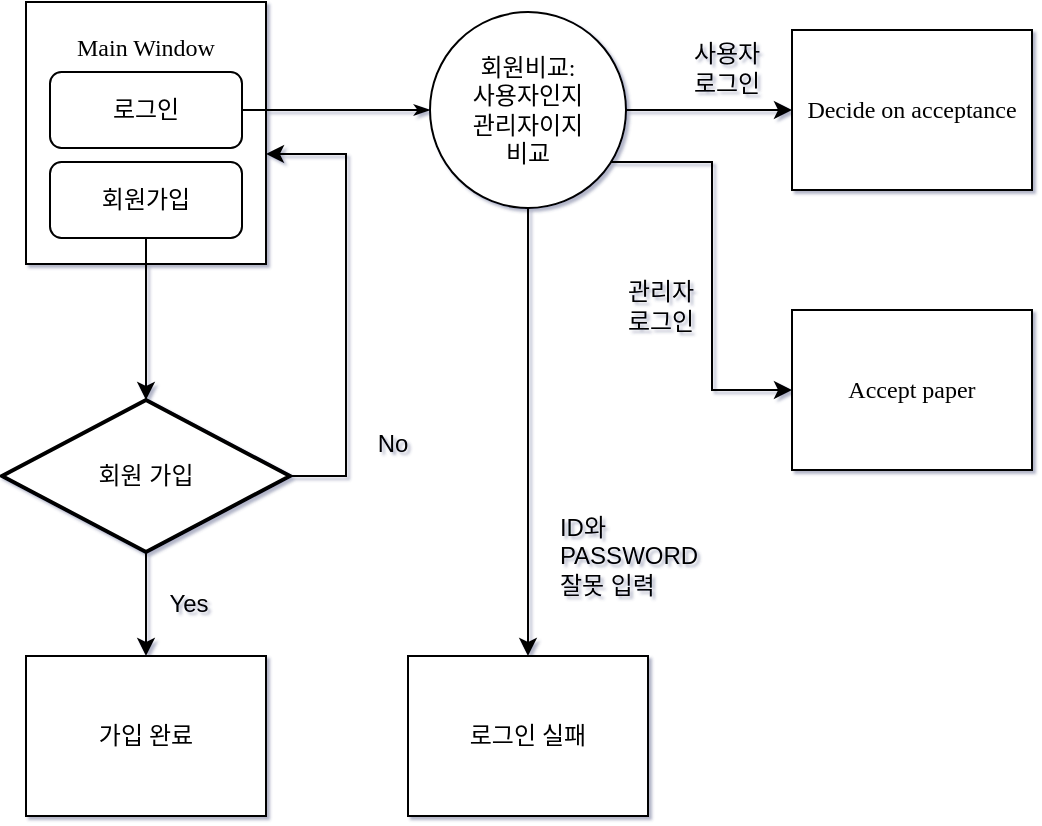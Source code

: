 <mxfile version="20.6.0" type="github">
  <diagram name="Page-1" id="8ce9d11a-91a2-4d17-14d8-a56ed91bf033">
    <mxGraphModel dx="631" dy="669" grid="0" gridSize="10" guides="1" tooltips="1" connect="1" arrows="1" fold="1" page="1" pageScale="1" pageWidth="1100" pageHeight="850" math="0" shadow="1">
      <root>
        <mxCell id="0" />
        <mxCell id="1" parent="0" />
        <mxCell id="17ea667e15c223fc-2" value="Main Window&lt;br&gt;&lt;br&gt;&lt;br&gt;&lt;br&gt;&lt;br&gt;&lt;br&gt;&lt;br&gt;" style="rounded=0;whiteSpace=wrap;html=1;shadow=0;labelBackgroundColor=none;strokeWidth=1;fontFamily=Verdana;fontSize=12;align=center;" parent="1" vertex="1">
          <mxGeometry x="173" y="176" width="120" height="131" as="geometry" />
        </mxCell>
        <mxCell id="17ea667e15c223fc-29" style="edgeStyle=orthogonalEdgeStyle;rounded=0;html=1;labelBackgroundColor=none;startArrow=none;startFill=0;startSize=5;endArrow=classicThin;endFill=1;endSize=5;jettySize=auto;orthogonalLoop=1;strokeWidth=1;fontFamily=Verdana;fontSize=8;" parent="1" source="OvvIX8w5NkYmFeoSIvcE-19" target="17ea667e15c223fc-3" edge="1">
          <mxGeometry relative="1" as="geometry" />
        </mxCell>
        <mxCell id="OvvIX8w5NkYmFeoSIvcE-1" value="" style="edgeStyle=orthogonalEdgeStyle;rounded=0;orthogonalLoop=1;jettySize=auto;html=1;" edge="1" parent="1" source="OvvIX8w5NkYmFeoSIvcE-20" target="tJq79hxkCniUAR50rcdf-1">
          <mxGeometry relative="1" as="geometry" />
        </mxCell>
        <mxCell id="OvvIX8w5NkYmFeoSIvcE-10" value="" style="edgeStyle=orthogonalEdgeStyle;rounded=0;orthogonalLoop=1;jettySize=auto;html=1;" edge="1" parent="1" source="17ea667e15c223fc-3" target="17ea667e15c223fc-8">
          <mxGeometry relative="1" as="geometry">
            <Array as="points">
              <mxPoint x="424" y="450" />
              <mxPoint x="424" y="450" />
            </Array>
          </mxGeometry>
        </mxCell>
        <mxCell id="OvvIX8w5NkYmFeoSIvcE-11" value="" style="edgeStyle=orthogonalEdgeStyle;rounded=0;orthogonalLoop=1;jettySize=auto;html=1;labelBackgroundColor=default;" edge="1" parent="1" source="17ea667e15c223fc-3" target="17ea667e15c223fc-23">
          <mxGeometry relative="1" as="geometry">
            <Array as="points">
              <mxPoint x="516" y="256" />
              <mxPoint x="516" y="370" />
            </Array>
          </mxGeometry>
        </mxCell>
        <mxCell id="OvvIX8w5NkYmFeoSIvcE-12" value="" style="edgeStyle=orthogonalEdgeStyle;rounded=0;orthogonalLoop=1;jettySize=auto;html=1;" edge="1" parent="1" source="17ea667e15c223fc-3" target="17ea667e15c223fc-14">
          <mxGeometry relative="1" as="geometry">
            <Array as="points">
              <mxPoint x="616" y="217" />
            </Array>
          </mxGeometry>
        </mxCell>
        <mxCell id="17ea667e15c223fc-3" value="회원비교:&lt;br&gt;사용자인지&lt;br&gt;관리자이지&lt;br&gt;비교" style="ellipse;whiteSpace=wrap;html=1;rounded=0;shadow=0;labelBackgroundColor=none;strokeWidth=1;fontFamily=Verdana;fontSize=12;align=center;" parent="1" vertex="1">
          <mxGeometry x="375" y="181" width="98" height="98" as="geometry" />
        </mxCell>
        <mxCell id="17ea667e15c223fc-7" value="가입 완료" style="rounded=0;whiteSpace=wrap;html=1;shadow=0;labelBackgroundColor=none;strokeWidth=1;fontFamily=Verdana;fontSize=12;align=center;" parent="1" vertex="1">
          <mxGeometry x="173" y="503" width="120" height="80" as="geometry" />
        </mxCell>
        <mxCell id="17ea667e15c223fc-8" value="로그인 실패" style="rounded=0;whiteSpace=wrap;html=1;shadow=0;labelBackgroundColor=none;strokeWidth=1;fontFamily=Verdana;fontSize=12;align=center;" parent="1" vertex="1">
          <mxGeometry x="364" y="503" width="120" height="80" as="geometry" />
        </mxCell>
        <mxCell id="17ea667e15c223fc-14" value="Decide on acceptance" style="rounded=0;whiteSpace=wrap;html=1;shadow=0;labelBackgroundColor=none;strokeWidth=1;fontFamily=Verdana;fontSize=12;align=center;" parent="1" vertex="1">
          <mxGeometry x="556" y="190" width="120" height="80" as="geometry" />
        </mxCell>
        <mxCell id="17ea667e15c223fc-23" value="Accept paper" style="rounded=0;whiteSpace=wrap;html=1;shadow=0;labelBackgroundColor=none;strokeWidth=1;fontFamily=Verdana;fontSize=12;align=center;" parent="1" vertex="1">
          <mxGeometry x="556" y="330" width="120" height="80" as="geometry" />
        </mxCell>
        <mxCell id="OvvIX8w5NkYmFeoSIvcE-3" value="" style="edgeStyle=orthogonalEdgeStyle;rounded=0;orthogonalLoop=1;jettySize=auto;html=1;" edge="1" parent="1" source="tJq79hxkCniUAR50rcdf-1" target="17ea667e15c223fc-7">
          <mxGeometry relative="1" as="geometry" />
        </mxCell>
        <mxCell id="OvvIX8w5NkYmFeoSIvcE-6" value="" style="edgeStyle=orthogonalEdgeStyle;rounded=0;orthogonalLoop=1;jettySize=auto;html=1;shadow=0;" edge="1" parent="1" source="tJq79hxkCniUAR50rcdf-1" target="17ea667e15c223fc-2">
          <mxGeometry relative="1" as="geometry">
            <mxPoint x="294" y="271" as="targetPoint" />
            <Array as="points">
              <mxPoint x="333" y="413" />
              <mxPoint x="333" y="252" />
            </Array>
          </mxGeometry>
        </mxCell>
        <mxCell id="tJq79hxkCniUAR50rcdf-1" value="회원 가입" style="strokeWidth=2;html=1;shape=mxgraph.flowchart.decision;whiteSpace=wrap;" parent="1" vertex="1">
          <mxGeometry x="161" y="375" width="144" height="76" as="geometry" />
        </mxCell>
        <mxCell id="OvvIX8w5NkYmFeoSIvcE-13" value="&lt;div style=&quot;text-align: justify;&quot;&gt;&lt;span style=&quot;background-color: initial;&quot;&gt;ID와&lt;/span&gt;&lt;/div&gt;&lt;div style=&quot;text-align: justify;&quot;&gt;&lt;span style=&quot;background-color: initial;&quot;&gt;PASSWORD&lt;/span&gt;&lt;/div&gt;&lt;div style=&quot;text-align: justify;&quot;&gt;&lt;span style=&quot;background-color: initial;&quot;&gt;잘못 입력&lt;/span&gt;&lt;/div&gt;" style="text;html=1;resizable=0;autosize=1;align=center;verticalAlign=middle;points=[];fillColor=none;strokeColor=none;rounded=0;" vertex="1" parent="1">
          <mxGeometry x="430" y="425" width="87" height="55" as="geometry" />
        </mxCell>
        <mxCell id="OvvIX8w5NkYmFeoSIvcE-15" value="&lt;div style=&quot;text-align: justify;&quot;&gt;관리자&lt;br&gt;로그인&lt;/div&gt;" style="text;html=1;resizable=0;autosize=1;align=center;verticalAlign=middle;points=[];fillColor=none;strokeColor=none;rounded=0;" vertex="1" parent="1">
          <mxGeometry x="463" y="307" width="54" height="41" as="geometry" />
        </mxCell>
        <mxCell id="OvvIX8w5NkYmFeoSIvcE-16" value="&lt;div style=&quot;text-align: justify;&quot;&gt;사용자&lt;/div&gt;&lt;div style=&quot;text-align: justify;&quot;&gt;로그인&lt;/div&gt;" style="text;html=1;resizable=0;autosize=1;align=center;verticalAlign=middle;points=[];fillColor=none;strokeColor=none;rounded=0;" vertex="1" parent="1">
          <mxGeometry x="496" y="188" width="54" height="41" as="geometry" />
        </mxCell>
        <mxCell id="OvvIX8w5NkYmFeoSIvcE-17" value="&lt;div style=&quot;text-align: justify;&quot;&gt;No&lt;/div&gt;" style="text;html=1;resizable=0;autosize=1;align=center;verticalAlign=middle;points=[];fillColor=none;strokeColor=none;rounded=0;" vertex="1" parent="1">
          <mxGeometry x="339" y="384" width="33" height="26" as="geometry" />
        </mxCell>
        <mxCell id="OvvIX8w5NkYmFeoSIvcE-18" value="&lt;div style=&quot;text-align: justify;&quot;&gt;Yes&lt;/div&gt;" style="text;html=1;resizable=0;autosize=1;align=center;verticalAlign=middle;points=[];fillColor=none;strokeColor=none;rounded=0;" vertex="1" parent="1">
          <mxGeometry x="235" y="464" width="38" height="26" as="geometry" />
        </mxCell>
        <mxCell id="OvvIX8w5NkYmFeoSIvcE-19" value="로그인" style="rounded=1;whiteSpace=wrap;html=1;" vertex="1" parent="1">
          <mxGeometry x="185" y="211" width="96" height="38" as="geometry" />
        </mxCell>
        <mxCell id="OvvIX8w5NkYmFeoSIvcE-20" value="회원가입" style="rounded=1;whiteSpace=wrap;html=1;" vertex="1" parent="1">
          <mxGeometry x="185" y="256" width="96" height="38" as="geometry" />
        </mxCell>
      </root>
    </mxGraphModel>
  </diagram>
</mxfile>

